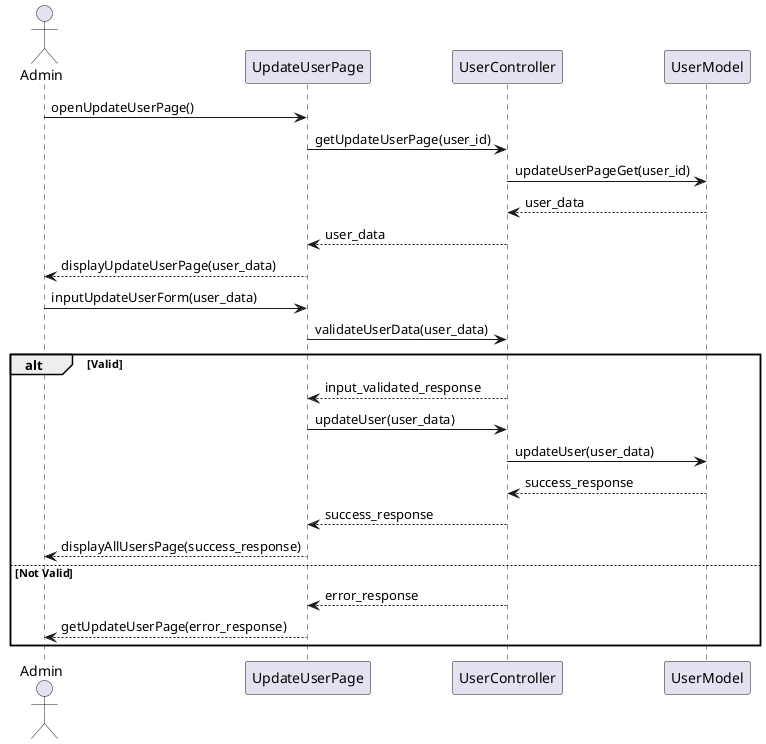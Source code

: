 @startuml
actor Admin as act
participant UpdateUserPage as view
participant UserController as ctrl
participant UserModel as model

act -> view : openUpdateUserPage()
view -> ctrl : getUpdateUserPage(user_id)
ctrl -> model : updateUserPageGet(user_id)
model --> ctrl : user_data
ctrl --> view : user_data
view --> act : displayUpdateUserPage(user_data)

    act->view : inputUpdateUserForm(user_data)
    view->ctrl : validateUserData(user_data)
        alt Valid
        ctrl-->view:input_validated_response
        view->ctrl: updateUser(user_data)
        ctrl->model: updateUser(user_data)
        model --> ctrl: success_response
        ctrl --> view: success_response
        view-->act: displayAllUsersPage(success_response)
        else Not Valid
        ctrl --> view: error_response
        view-->act: getUpdateUserPage(error_response)
        end


@enduml
